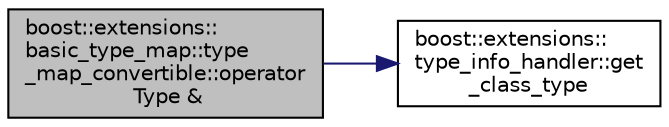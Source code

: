 digraph "boost::extensions::basic_type_map::type_map_convertible::operator Type &amp;"
{
  edge [fontname="Helvetica",fontsize="10",labelfontname="Helvetica",labelfontsize="10"];
  node [fontname="Helvetica",fontsize="10",shape=record];
  rankdir="LR";
  Node2 [label="boost::extensions::\lbasic_type_map::type\l_map_convertible::operator\l Type &",height=0.2,width=0.4,color="black", fillcolor="grey75", style="filled", fontcolor="black"];
  Node2 -> Node3 [color="midnightblue",fontsize="10",style="solid",fontname="Helvetica"];
  Node3 [label="boost::extensions::\ltype_info_handler::get\l_class_type",height=0.2,width=0.4,color="black", fillcolor="white", style="filled",URL="$d1/db6/structboost_1_1extensions_1_1type__info__handler.html#a1c91ab2607b884e83a8cce641c7ed37a"];
}
